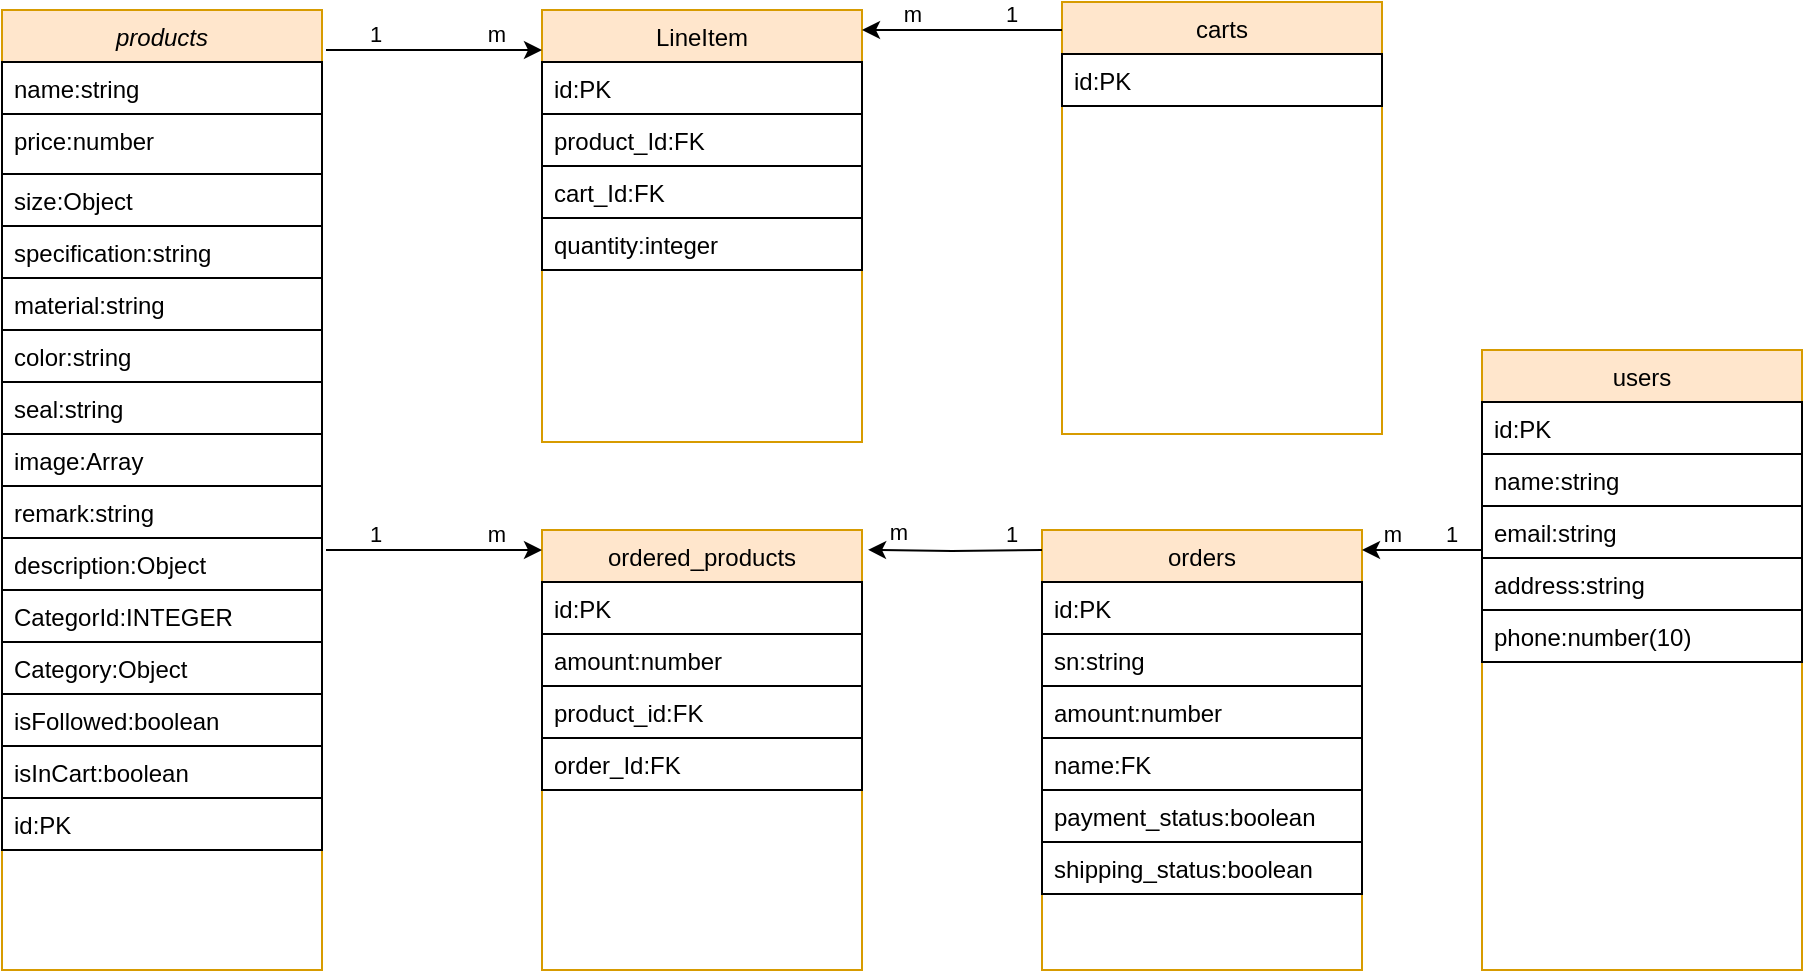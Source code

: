 <mxfile version="15.4.3" type="github">
  <diagram id="C5RBs43oDa-KdzZeNtuy" name="Page-1">
    <mxGraphModel dx="865" dy="409" grid="1" gridSize="10" guides="1" tooltips="1" connect="1" arrows="1" fold="1" page="1" pageScale="1" pageWidth="827" pageHeight="1169" math="0" shadow="0">
      <root>
        <mxCell id="WIyWlLk6GJQsqaUBKTNV-0" />
        <mxCell id="WIyWlLk6GJQsqaUBKTNV-1" parent="WIyWlLk6GJQsqaUBKTNV-0" />
        <mxCell id="zkfFHV4jXpPFQw0GAbJ--0" value="products" style="swimlane;fontStyle=2;align=center;verticalAlign=top;childLayout=stackLayout;horizontal=1;startSize=26;horizontalStack=0;resizeParent=1;resizeLast=0;collapsible=1;marginBottom=0;rounded=0;shadow=0;strokeWidth=1;fillColor=#ffe6cc;strokeColor=#d79b00;" parent="WIyWlLk6GJQsqaUBKTNV-1" vertex="1">
          <mxGeometry x="40" y="20" width="160" height="480" as="geometry">
            <mxRectangle x="230" y="140" width="160" height="26" as="alternateBounds" />
          </mxGeometry>
        </mxCell>
        <mxCell id="zkfFHV4jXpPFQw0GAbJ--1" value="name:string" style="text;align=left;verticalAlign=top;spacingLeft=4;spacingRight=4;overflow=hidden;rotatable=0;points=[[0,0.5],[1,0.5]];portConstraint=eastwest;strokeColor=default;" parent="zkfFHV4jXpPFQw0GAbJ--0" vertex="1">
          <mxGeometry y="26" width="160" height="26" as="geometry" />
        </mxCell>
        <mxCell id="zkfFHV4jXpPFQw0GAbJ--2" value="price:number" style="text;align=left;verticalAlign=top;spacingLeft=4;spacingRight=4;overflow=hidden;rotatable=0;points=[[0,0.5],[1,0.5]];portConstraint=eastwest;rounded=0;shadow=0;html=0;strokeColor=default;" parent="zkfFHV4jXpPFQw0GAbJ--0" vertex="1">
          <mxGeometry y="52" width="160" height="30" as="geometry" />
        </mxCell>
        <mxCell id="HT_0_rMULWLUdgOZs09P-12" value="size:Object" style="text;align=left;verticalAlign=top;spacingLeft=4;spacingRight=4;overflow=hidden;rotatable=0;points=[[0,0.5],[1,0.5]];portConstraint=eastwest;rounded=0;shadow=0;html=0;strokeColor=default;" vertex="1" parent="zkfFHV4jXpPFQw0GAbJ--0">
          <mxGeometry y="82" width="160" height="26" as="geometry" />
        </mxCell>
        <mxCell id="HT_0_rMULWLUdgOZs09P-13" value="specification:string" style="text;align=left;verticalAlign=top;spacingLeft=4;spacingRight=4;overflow=hidden;rotatable=0;points=[[0,0.5],[1,0.5]];portConstraint=eastwest;rounded=0;shadow=0;html=0;strokeColor=default;" vertex="1" parent="zkfFHV4jXpPFQw0GAbJ--0">
          <mxGeometry y="108" width="160" height="26" as="geometry" />
        </mxCell>
        <mxCell id="HT_0_rMULWLUdgOZs09P-14" value="material:string" style="text;align=left;verticalAlign=top;spacingLeft=4;spacingRight=4;overflow=hidden;rotatable=0;points=[[0,0.5],[1,0.5]];portConstraint=eastwest;rounded=0;shadow=0;html=0;strokeColor=default;" vertex="1" parent="zkfFHV4jXpPFQw0GAbJ--0">
          <mxGeometry y="134" width="160" height="26" as="geometry" />
        </mxCell>
        <mxCell id="HT_0_rMULWLUdgOZs09P-15" value="color:string" style="text;align=left;verticalAlign=top;spacingLeft=4;spacingRight=4;overflow=hidden;rotatable=0;points=[[0,0.5],[1,0.5]];portConstraint=eastwest;rounded=0;shadow=0;html=0;strokeColor=default;" vertex="1" parent="zkfFHV4jXpPFQw0GAbJ--0">
          <mxGeometry y="160" width="160" height="26" as="geometry" />
        </mxCell>
        <mxCell id="HT_0_rMULWLUdgOZs09P-16" value="seal:string" style="text;align=left;verticalAlign=top;spacingLeft=4;spacingRight=4;overflow=hidden;rotatable=0;points=[[0,0.5],[1,0.5]];portConstraint=eastwest;rounded=0;shadow=0;html=0;strokeColor=default;" vertex="1" parent="zkfFHV4jXpPFQw0GAbJ--0">
          <mxGeometry y="186" width="160" height="26" as="geometry" />
        </mxCell>
        <mxCell id="HT_0_rMULWLUdgOZs09P-17" value="image:Array" style="text;align=left;verticalAlign=top;spacingLeft=4;spacingRight=4;overflow=hidden;rotatable=0;points=[[0,0.5],[1,0.5]];portConstraint=eastwest;rounded=0;shadow=0;html=0;strokeColor=default;" vertex="1" parent="zkfFHV4jXpPFQw0GAbJ--0">
          <mxGeometry y="212" width="160" height="26" as="geometry" />
        </mxCell>
        <mxCell id="HT_0_rMULWLUdgOZs09P-18" value="remark:string" style="text;align=left;verticalAlign=top;spacingLeft=4;spacingRight=4;overflow=hidden;rotatable=0;points=[[0,0.5],[1,0.5]];portConstraint=eastwest;rounded=0;shadow=0;html=0;strokeColor=default;" vertex="1" parent="zkfFHV4jXpPFQw0GAbJ--0">
          <mxGeometry y="238" width="160" height="26" as="geometry" />
        </mxCell>
        <mxCell id="HT_0_rMULWLUdgOZs09P-19" value="description:Object" style="text;align=left;verticalAlign=top;spacingLeft=4;spacingRight=4;overflow=hidden;rotatable=0;points=[[0,0.5],[1,0.5]];portConstraint=eastwest;rounded=0;shadow=0;html=0;strokeColor=default;" vertex="1" parent="zkfFHV4jXpPFQw0GAbJ--0">
          <mxGeometry y="264" width="160" height="26" as="geometry" />
        </mxCell>
        <mxCell id="HT_0_rMULWLUdgOZs09P-20" value="CategorId:INTEGER" style="text;align=left;verticalAlign=top;spacingLeft=4;spacingRight=4;overflow=hidden;rotatable=0;points=[[0,0.5],[1,0.5]];portConstraint=eastwest;rounded=0;shadow=0;html=0;strokeColor=default;" vertex="1" parent="zkfFHV4jXpPFQw0GAbJ--0">
          <mxGeometry y="290" width="160" height="26" as="geometry" />
        </mxCell>
        <mxCell id="HT_0_rMULWLUdgOZs09P-21" value="Category:Object" style="text;align=left;verticalAlign=top;spacingLeft=4;spacingRight=4;overflow=hidden;rotatable=0;points=[[0,0.5],[1,0.5]];portConstraint=eastwest;rounded=0;shadow=0;html=0;strokeColor=default;" vertex="1" parent="zkfFHV4jXpPFQw0GAbJ--0">
          <mxGeometry y="316" width="160" height="26" as="geometry" />
        </mxCell>
        <mxCell id="HT_0_rMULWLUdgOZs09P-36" value="isFollowed:boolean" style="text;align=left;verticalAlign=top;spacingLeft=4;spacingRight=4;overflow=hidden;rotatable=0;points=[[0,0.5],[1,0.5]];portConstraint=eastwest;rounded=0;shadow=0;html=0;strokeColor=default;" vertex="1" parent="zkfFHV4jXpPFQw0GAbJ--0">
          <mxGeometry y="342" width="160" height="26" as="geometry" />
        </mxCell>
        <mxCell id="HT_0_rMULWLUdgOZs09P-37" value="isInCart:boolean" style="text;align=left;verticalAlign=top;spacingLeft=4;spacingRight=4;overflow=hidden;rotatable=0;points=[[0,0.5],[1,0.5]];portConstraint=eastwest;rounded=0;shadow=0;html=0;strokeColor=default;" vertex="1" parent="zkfFHV4jXpPFQw0GAbJ--0">
          <mxGeometry y="368" width="160" height="26" as="geometry" />
        </mxCell>
        <mxCell id="HT_0_rMULWLUdgOZs09P-38" value="id:PK&#xa;" style="text;align=left;verticalAlign=top;spacingLeft=4;spacingRight=4;overflow=hidden;rotatable=0;points=[[0,0.5],[1,0.5]];portConstraint=eastwest;rounded=0;shadow=0;html=0;strokeColor=default;" vertex="1" parent="zkfFHV4jXpPFQw0GAbJ--0">
          <mxGeometry y="394" width="160" height="26" as="geometry" />
        </mxCell>
        <mxCell id="zkfFHV4jXpPFQw0GAbJ--13" value="orders" style="swimlane;fontStyle=0;align=center;verticalAlign=top;childLayout=stackLayout;horizontal=1;startSize=26;horizontalStack=0;resizeParent=1;resizeLast=0;collapsible=1;marginBottom=0;rounded=0;shadow=0;strokeWidth=1;fillColor=#ffe6cc;strokeColor=#d79b00;" parent="WIyWlLk6GJQsqaUBKTNV-1" vertex="1">
          <mxGeometry x="560" y="280" width="160" height="220" as="geometry">
            <mxRectangle x="340" y="380" width="170" height="26" as="alternateBounds" />
          </mxGeometry>
        </mxCell>
        <mxCell id="zkfFHV4jXpPFQw0GAbJ--14" value="id:PK" style="text;align=left;verticalAlign=top;spacingLeft=4;spacingRight=4;overflow=hidden;rotatable=0;points=[[0,0.5],[1,0.5]];portConstraint=eastwest;strokeColor=default;" parent="zkfFHV4jXpPFQw0GAbJ--13" vertex="1">
          <mxGeometry y="26" width="160" height="26" as="geometry" />
        </mxCell>
        <mxCell id="HT_0_rMULWLUdgOZs09P-56" value="sn:string" style="text;align=left;verticalAlign=top;spacingLeft=4;spacingRight=4;overflow=hidden;rotatable=0;points=[[0,0.5],[1,0.5]];portConstraint=eastwest;strokeColor=default;" vertex="1" parent="zkfFHV4jXpPFQw0GAbJ--13">
          <mxGeometry y="52" width="160" height="26" as="geometry" />
        </mxCell>
        <mxCell id="HT_0_rMULWLUdgOZs09P-57" value="amount:number" style="text;align=left;verticalAlign=top;spacingLeft=4;spacingRight=4;overflow=hidden;rotatable=0;points=[[0,0.5],[1,0.5]];portConstraint=eastwest;strokeColor=default;" vertex="1" parent="zkfFHV4jXpPFQw0GAbJ--13">
          <mxGeometry y="78" width="160" height="26" as="geometry" />
        </mxCell>
        <mxCell id="HT_0_rMULWLUdgOZs09P-58" value="name:FK" style="text;align=left;verticalAlign=top;spacingLeft=4;spacingRight=4;overflow=hidden;rotatable=0;points=[[0,0.5],[1,0.5]];portConstraint=eastwest;strokeColor=default;" vertex="1" parent="zkfFHV4jXpPFQw0GAbJ--13">
          <mxGeometry y="104" width="160" height="26" as="geometry" />
        </mxCell>
        <mxCell id="HT_0_rMULWLUdgOZs09P-59" value="payment_status:boolean" style="text;align=left;verticalAlign=top;spacingLeft=4;spacingRight=4;overflow=hidden;rotatable=0;points=[[0,0.5],[1,0.5]];portConstraint=eastwest;strokeColor=default;" vertex="1" parent="zkfFHV4jXpPFQw0GAbJ--13">
          <mxGeometry y="130" width="160" height="26" as="geometry" />
        </mxCell>
        <mxCell id="HT_0_rMULWLUdgOZs09P-60" value="shipping_status:boolean" style="text;align=left;verticalAlign=top;spacingLeft=4;spacingRight=4;overflow=hidden;rotatable=0;points=[[0,0.5],[1,0.5]];portConstraint=eastwest;strokeColor=default;" vertex="1" parent="zkfFHV4jXpPFQw0GAbJ--13">
          <mxGeometry y="156" width="160" height="26" as="geometry" />
        </mxCell>
        <mxCell id="zkfFHV4jXpPFQw0GAbJ--17" value="carts" style="swimlane;fontStyle=0;align=center;verticalAlign=top;childLayout=stackLayout;horizontal=1;startSize=26;horizontalStack=0;resizeParent=1;resizeLast=0;collapsible=1;marginBottom=0;rounded=0;shadow=0;strokeWidth=1;fillColor=#ffe6cc;strokeColor=#d79b00;" parent="WIyWlLk6GJQsqaUBKTNV-1" vertex="1">
          <mxGeometry x="570" y="16" width="160" height="216" as="geometry">
            <mxRectangle x="550" y="140" width="160" height="26" as="alternateBounds" />
          </mxGeometry>
        </mxCell>
        <mxCell id="zkfFHV4jXpPFQw0GAbJ--18" value="id:PK" style="text;align=left;verticalAlign=top;spacingLeft=4;spacingRight=4;overflow=hidden;rotatable=0;points=[[0,0.5],[1,0.5]];portConstraint=eastwest;strokeColor=default;" parent="zkfFHV4jXpPFQw0GAbJ--17" vertex="1">
          <mxGeometry y="26" width="160" height="26" as="geometry" />
        </mxCell>
        <mxCell id="HT_0_rMULWLUdgOZs09P-1" value="LineItem" style="swimlane;fontStyle=0;align=center;verticalAlign=top;childLayout=stackLayout;horizontal=1;startSize=26;horizontalStack=0;resizeParent=1;resizeLast=0;collapsible=1;marginBottom=0;rounded=0;shadow=0;strokeWidth=1;fillColor=#ffe6cc;strokeColor=#d79b00;" vertex="1" parent="WIyWlLk6GJQsqaUBKTNV-1">
          <mxGeometry x="310" y="20" width="160" height="216" as="geometry">
            <mxRectangle x="550" y="140" width="160" height="26" as="alternateBounds" />
          </mxGeometry>
        </mxCell>
        <mxCell id="HT_0_rMULWLUdgOZs09P-2" value="id:PK" style="text;align=left;verticalAlign=top;spacingLeft=4;spacingRight=4;overflow=hidden;rotatable=0;points=[[0,0.5],[1,0.5]];portConstraint=eastwest;strokeColor=default;" vertex="1" parent="HT_0_rMULWLUdgOZs09P-1">
          <mxGeometry y="26" width="160" height="26" as="geometry" />
        </mxCell>
        <mxCell id="HT_0_rMULWLUdgOZs09P-3" value="product_Id:FK" style="text;align=left;verticalAlign=top;spacingLeft=4;spacingRight=4;overflow=hidden;rotatable=0;points=[[0,0.5],[1,0.5]];portConstraint=eastwest;rounded=0;shadow=0;html=0;strokeColor=default;" vertex="1" parent="HT_0_rMULWLUdgOZs09P-1">
          <mxGeometry y="52" width="160" height="26" as="geometry" />
        </mxCell>
        <mxCell id="HT_0_rMULWLUdgOZs09P-49" value="cart_Id:FK" style="text;align=left;verticalAlign=top;spacingLeft=4;spacingRight=4;overflow=hidden;rotatable=0;points=[[0,0.5],[1,0.5]];portConstraint=eastwest;rounded=0;shadow=0;html=0;strokeColor=default;" vertex="1" parent="HT_0_rMULWLUdgOZs09P-1">
          <mxGeometry y="78" width="160" height="26" as="geometry" />
        </mxCell>
        <mxCell id="HT_0_rMULWLUdgOZs09P-55" value="quantity:integer" style="text;align=left;verticalAlign=top;spacingLeft=4;spacingRight=4;overflow=hidden;rotatable=0;points=[[0,0.5],[1,0.5]];portConstraint=eastwest;rounded=0;shadow=0;html=0;strokeColor=default;" vertex="1" parent="HT_0_rMULWLUdgOZs09P-1">
          <mxGeometry y="104" width="160" height="26" as="geometry" />
        </mxCell>
        <mxCell id="HT_0_rMULWLUdgOZs09P-42" value="" style="endArrow=classic;html=1;rounded=0;edgeStyle=orthogonalEdgeStyle;" edge="1" parent="WIyWlLk6GJQsqaUBKTNV-1">
          <mxGeometry relative="1" as="geometry">
            <mxPoint x="202" y="40" as="sourcePoint" />
            <mxPoint x="310" y="40" as="targetPoint" />
            <Array as="points">
              <mxPoint x="242" y="40" />
              <mxPoint x="242" y="40" />
            </Array>
          </mxGeometry>
        </mxCell>
        <mxCell id="HT_0_rMULWLUdgOZs09P-44" value="1" style="edgeLabel;resizable=0;html=1;align=left;verticalAlign=bottom;strokeColor=default;" connectable="0" vertex="1" parent="HT_0_rMULWLUdgOZs09P-42">
          <mxGeometry x="-1" relative="1" as="geometry">
            <mxPoint x="20" as="offset" />
          </mxGeometry>
        </mxCell>
        <mxCell id="HT_0_rMULWLUdgOZs09P-45" value="m" style="edgeLabel;resizable=0;html=1;align=right;verticalAlign=bottom;strokeColor=default;" connectable="0" vertex="1" parent="HT_0_rMULWLUdgOZs09P-42">
          <mxGeometry x="1" relative="1" as="geometry">
            <mxPoint x="-18" as="offset" />
          </mxGeometry>
        </mxCell>
        <mxCell id="HT_0_rMULWLUdgOZs09P-51" value="" style="endArrow=classic;html=1;rounded=0;edgeStyle=orthogonalEdgeStyle;" edge="1" parent="WIyWlLk6GJQsqaUBKTNV-1">
          <mxGeometry relative="1" as="geometry">
            <mxPoint x="570" y="30" as="sourcePoint" />
            <mxPoint x="470" y="30" as="targetPoint" />
          </mxGeometry>
        </mxCell>
        <mxCell id="HT_0_rMULWLUdgOZs09P-53" value="1" style="edgeLabel;resizable=0;html=1;align=left;verticalAlign=bottom;strokeColor=default;" connectable="0" vertex="1" parent="HT_0_rMULWLUdgOZs09P-51">
          <mxGeometry x="-1" relative="1" as="geometry">
            <mxPoint x="-30" as="offset" />
          </mxGeometry>
        </mxCell>
        <mxCell id="HT_0_rMULWLUdgOZs09P-54" value="m" style="edgeLabel;resizable=0;html=1;align=right;verticalAlign=bottom;strokeColor=default;" connectable="0" vertex="1" parent="HT_0_rMULWLUdgOZs09P-51">
          <mxGeometry x="1" relative="1" as="geometry">
            <mxPoint x="30" as="offset" />
          </mxGeometry>
        </mxCell>
        <mxCell id="HT_0_rMULWLUdgOZs09P-61" value="ordered_products" style="swimlane;fontStyle=0;align=center;verticalAlign=top;childLayout=stackLayout;horizontal=1;startSize=26;horizontalStack=0;resizeParent=1;resizeLast=0;collapsible=1;marginBottom=0;rounded=0;shadow=0;strokeWidth=1;fillColor=#ffe6cc;strokeColor=#d79b00;" vertex="1" parent="WIyWlLk6GJQsqaUBKTNV-1">
          <mxGeometry x="310" y="280" width="160" height="220" as="geometry">
            <mxRectangle x="340" y="380" width="170" height="26" as="alternateBounds" />
          </mxGeometry>
        </mxCell>
        <mxCell id="HT_0_rMULWLUdgOZs09P-62" value="id:PK" style="text;align=left;verticalAlign=top;spacingLeft=4;spacingRight=4;overflow=hidden;rotatable=0;points=[[0,0.5],[1,0.5]];portConstraint=eastwest;strokeColor=default;" vertex="1" parent="HT_0_rMULWLUdgOZs09P-61">
          <mxGeometry y="26" width="160" height="26" as="geometry" />
        </mxCell>
        <mxCell id="HT_0_rMULWLUdgOZs09P-64" value="amount:number" style="text;align=left;verticalAlign=top;spacingLeft=4;spacingRight=4;overflow=hidden;rotatable=0;points=[[0,0.5],[1,0.5]];portConstraint=eastwest;strokeColor=default;" vertex="1" parent="HT_0_rMULWLUdgOZs09P-61">
          <mxGeometry y="52" width="160" height="26" as="geometry" />
        </mxCell>
        <mxCell id="HT_0_rMULWLUdgOZs09P-66" value="product_id:FK" style="text;align=left;verticalAlign=top;spacingLeft=4;spacingRight=4;overflow=hidden;rotatable=0;points=[[0,0.5],[1,0.5]];portConstraint=eastwest;strokeColor=default;" vertex="1" parent="HT_0_rMULWLUdgOZs09P-61">
          <mxGeometry y="78" width="160" height="26" as="geometry" />
        </mxCell>
        <mxCell id="HT_0_rMULWLUdgOZs09P-67" value="order_Id:FK&#xa;" style="text;align=left;verticalAlign=top;spacingLeft=4;spacingRight=4;overflow=hidden;rotatable=0;points=[[0,0.5],[1,0.5]];portConstraint=eastwest;strokeColor=default;" vertex="1" parent="HT_0_rMULWLUdgOZs09P-61">
          <mxGeometry y="104" width="160" height="26" as="geometry" />
        </mxCell>
        <mxCell id="HT_0_rMULWLUdgOZs09P-68" value="users" style="swimlane;fontStyle=0;align=center;verticalAlign=top;childLayout=stackLayout;horizontal=1;startSize=26;horizontalStack=0;resizeParent=1;resizeLast=0;collapsible=1;marginBottom=0;rounded=0;shadow=0;strokeWidth=1;fillColor=#ffe6cc;strokeColor=#d79b00;" vertex="1" parent="WIyWlLk6GJQsqaUBKTNV-1">
          <mxGeometry x="780" y="190" width="160" height="310" as="geometry">
            <mxRectangle x="340" y="380" width="170" height="26" as="alternateBounds" />
          </mxGeometry>
        </mxCell>
        <mxCell id="HT_0_rMULWLUdgOZs09P-69" value="id:PK" style="text;align=left;verticalAlign=top;spacingLeft=4;spacingRight=4;overflow=hidden;rotatable=0;points=[[0,0.5],[1,0.5]];portConstraint=eastwest;strokeColor=default;" vertex="1" parent="HT_0_rMULWLUdgOZs09P-68">
          <mxGeometry y="26" width="160" height="26" as="geometry" />
        </mxCell>
        <mxCell id="HT_0_rMULWLUdgOZs09P-70" value="name:string" style="text;align=left;verticalAlign=top;spacingLeft=4;spacingRight=4;overflow=hidden;rotatable=0;points=[[0,0.5],[1,0.5]];portConstraint=eastwest;strokeColor=default;" vertex="1" parent="HT_0_rMULWLUdgOZs09P-68">
          <mxGeometry y="52" width="160" height="26" as="geometry" />
        </mxCell>
        <mxCell id="HT_0_rMULWLUdgOZs09P-71" value="email:string" style="text;align=left;verticalAlign=top;spacingLeft=4;spacingRight=4;overflow=hidden;rotatable=0;points=[[0,0.5],[1,0.5]];portConstraint=eastwest;strokeColor=default;" vertex="1" parent="HT_0_rMULWLUdgOZs09P-68">
          <mxGeometry y="78" width="160" height="26" as="geometry" />
        </mxCell>
        <mxCell id="HT_0_rMULWLUdgOZs09P-72" value="address:string" style="text;align=left;verticalAlign=top;spacingLeft=4;spacingRight=4;overflow=hidden;rotatable=0;points=[[0,0.5],[1,0.5]];portConstraint=eastwest;strokeColor=default;" vertex="1" parent="HT_0_rMULWLUdgOZs09P-68">
          <mxGeometry y="104" width="160" height="26" as="geometry" />
        </mxCell>
        <mxCell id="HT_0_rMULWLUdgOZs09P-73" value="phone:number(10)" style="text;align=left;verticalAlign=top;spacingLeft=4;spacingRight=4;overflow=hidden;rotatable=0;points=[[0,0.5],[1,0.5]];portConstraint=eastwest;strokeColor=default;" vertex="1" parent="HT_0_rMULWLUdgOZs09P-68">
          <mxGeometry y="130" width="160" height="26" as="geometry" />
        </mxCell>
        <mxCell id="HT_0_rMULWLUdgOZs09P-75" value="" style="endArrow=classic;html=1;rounded=0;edgeStyle=orthogonalEdgeStyle;" edge="1" parent="WIyWlLk6GJQsqaUBKTNV-1">
          <mxGeometry relative="1" as="geometry">
            <mxPoint x="780" y="290" as="sourcePoint" />
            <mxPoint x="720" y="290" as="targetPoint" />
          </mxGeometry>
        </mxCell>
        <mxCell id="HT_0_rMULWLUdgOZs09P-76" value="1" style="edgeLabel;resizable=0;html=1;align=left;verticalAlign=bottom;strokeColor=default;" connectable="0" vertex="1" parent="HT_0_rMULWLUdgOZs09P-75">
          <mxGeometry x="-1" relative="1" as="geometry">
            <mxPoint x="-20" as="offset" />
          </mxGeometry>
        </mxCell>
        <mxCell id="HT_0_rMULWLUdgOZs09P-77" value="m" style="edgeLabel;resizable=0;html=1;align=right;verticalAlign=bottom;strokeColor=default;" connectable="0" vertex="1" parent="HT_0_rMULWLUdgOZs09P-75">
          <mxGeometry x="1" relative="1" as="geometry">
            <mxPoint x="20" as="offset" />
          </mxGeometry>
        </mxCell>
        <mxCell id="HT_0_rMULWLUdgOZs09P-78" value="" style="endArrow=classic;html=1;rounded=0;edgeStyle=orthogonalEdgeStyle;entryX=1.019;entryY=0.045;entryDx=0;entryDy=0;entryPerimeter=0;" edge="1" parent="WIyWlLk6GJQsqaUBKTNV-1" target="HT_0_rMULWLUdgOZs09P-61">
          <mxGeometry relative="1" as="geometry">
            <mxPoint x="560" y="290" as="sourcePoint" />
            <mxPoint x="500" y="290" as="targetPoint" />
          </mxGeometry>
        </mxCell>
        <mxCell id="HT_0_rMULWLUdgOZs09P-79" value="1" style="edgeLabel;resizable=0;html=1;align=left;verticalAlign=bottom;strokeColor=default;" connectable="0" vertex="1" parent="HT_0_rMULWLUdgOZs09P-78">
          <mxGeometry x="-1" relative="1" as="geometry">
            <mxPoint x="-20" as="offset" />
          </mxGeometry>
        </mxCell>
        <mxCell id="HT_0_rMULWLUdgOZs09P-80" value="m" style="edgeLabel;resizable=0;html=1;align=right;verticalAlign=bottom;strokeColor=default;" connectable="0" vertex="1" parent="HT_0_rMULWLUdgOZs09P-78">
          <mxGeometry x="1" relative="1" as="geometry">
            <mxPoint x="20" as="offset" />
          </mxGeometry>
        </mxCell>
        <mxCell id="HT_0_rMULWLUdgOZs09P-81" value="" style="endArrow=classic;html=1;rounded=0;edgeStyle=orthogonalEdgeStyle;" edge="1" parent="WIyWlLk6GJQsqaUBKTNV-1">
          <mxGeometry relative="1" as="geometry">
            <mxPoint x="202" y="290" as="sourcePoint" />
            <mxPoint x="310" y="290" as="targetPoint" />
            <Array as="points">
              <mxPoint x="242" y="290" />
              <mxPoint x="242" y="290" />
            </Array>
          </mxGeometry>
        </mxCell>
        <mxCell id="HT_0_rMULWLUdgOZs09P-82" value="1" style="edgeLabel;resizable=0;html=1;align=left;verticalAlign=bottom;strokeColor=default;" connectable="0" vertex="1" parent="HT_0_rMULWLUdgOZs09P-81">
          <mxGeometry x="-1" relative="1" as="geometry">
            <mxPoint x="20" as="offset" />
          </mxGeometry>
        </mxCell>
        <mxCell id="HT_0_rMULWLUdgOZs09P-83" value="m" style="edgeLabel;resizable=0;html=1;align=right;verticalAlign=bottom;strokeColor=default;" connectable="0" vertex="1" parent="HT_0_rMULWLUdgOZs09P-81">
          <mxGeometry x="1" relative="1" as="geometry">
            <mxPoint x="-18" as="offset" />
          </mxGeometry>
        </mxCell>
      </root>
    </mxGraphModel>
  </diagram>
</mxfile>
